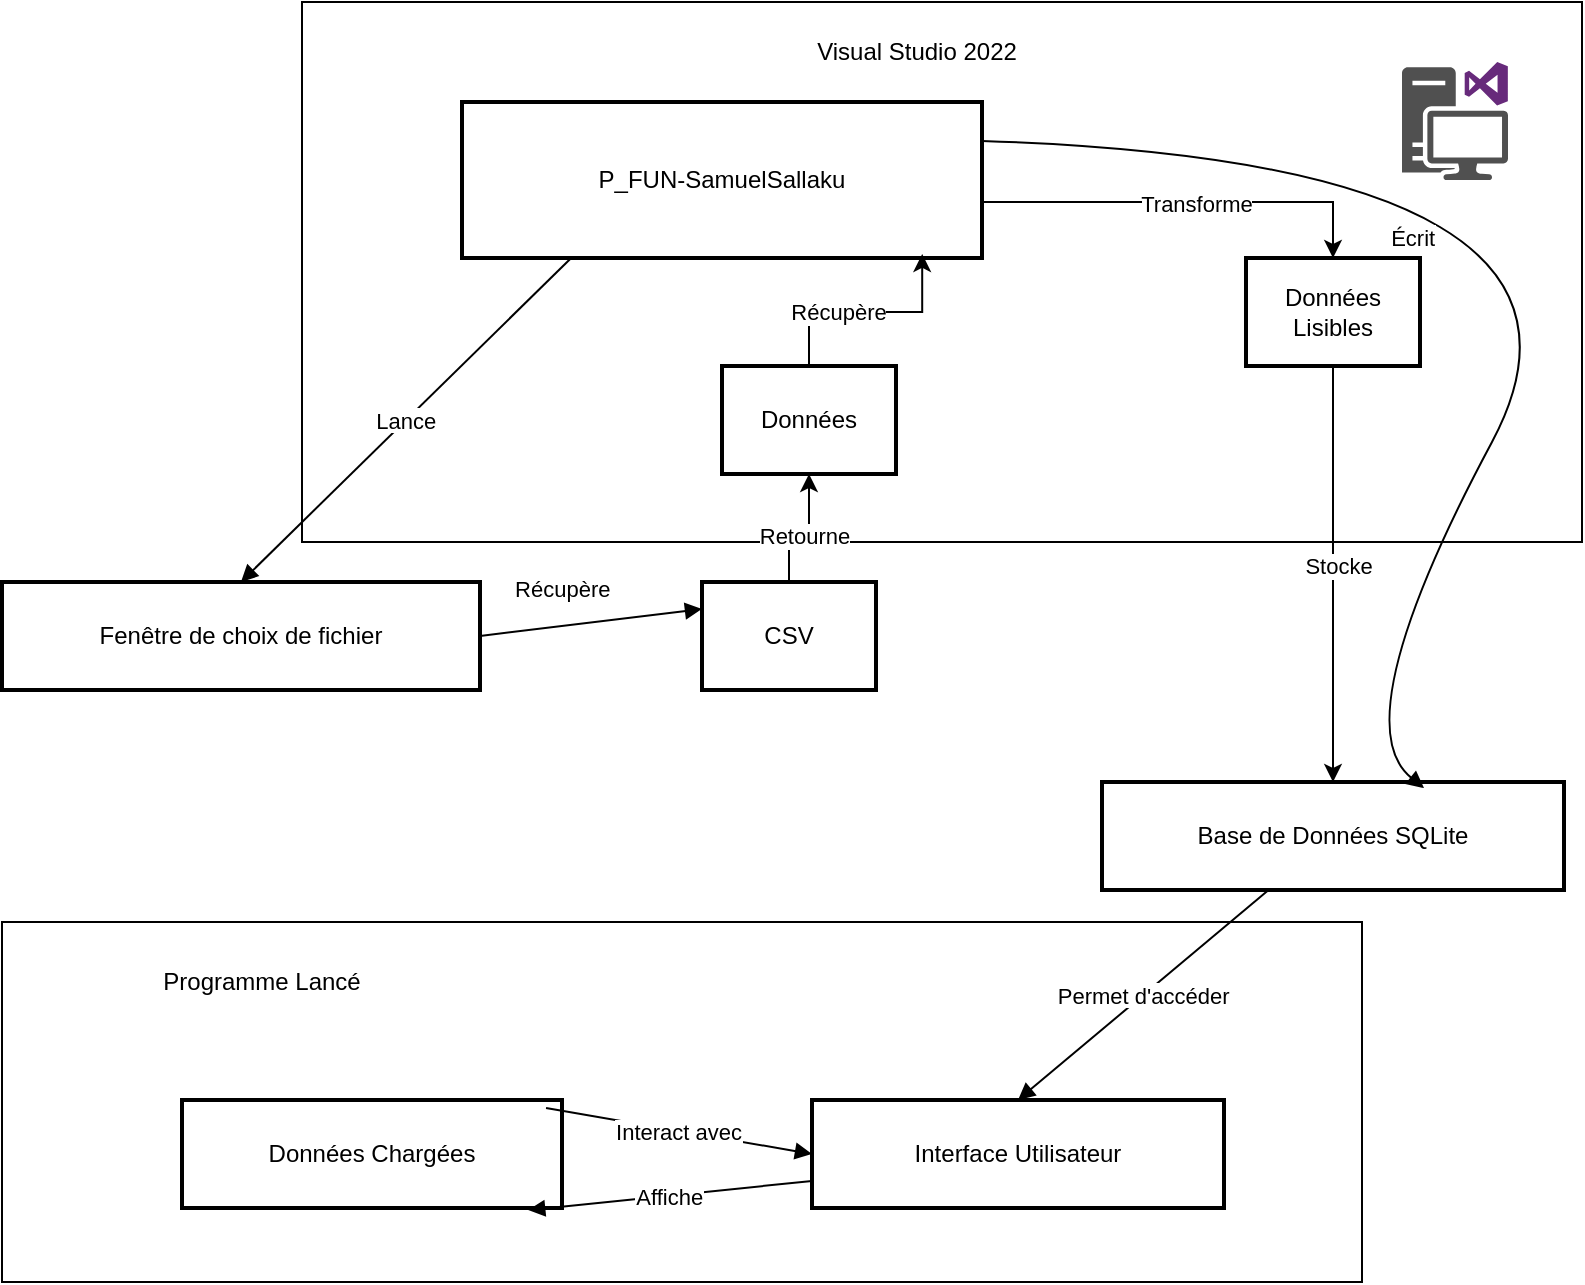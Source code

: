 <mxfile version="28.2.8">
  <diagram name="Page-1" id="F7NR3_ZFdPGj3Lq_H9ab">
    <mxGraphModel dx="1426" dy="751" grid="1" gridSize="10" guides="1" tooltips="1" connect="1" arrows="1" fold="1" page="1" pageScale="1" pageWidth="850" pageHeight="1100" math="0" shadow="0">
      <root>
        <mxCell id="0" />
        <mxCell id="1" parent="0" />
        <mxCell id="cnFwRMpYDFwHd6vWoiS3-35" value="" style="rounded=0;whiteSpace=wrap;html=1;fillColor=none;" vertex="1" parent="1">
          <mxGeometry x="50" y="480" width="680" height="180" as="geometry" />
        </mxCell>
        <mxCell id="cnFwRMpYDFwHd6vWoiS3-19" value="" style="rounded=0;whiteSpace=wrap;html=1;fillColor=none;" vertex="1" parent="1">
          <mxGeometry x="200" y="20" width="640" height="270" as="geometry" />
        </mxCell>
        <mxCell id="cnFwRMpYDFwHd6vWoiS3-30" style="edgeStyle=orthogonalEdgeStyle;rounded=0;orthogonalLoop=1;jettySize=auto;html=1;entryX=0.5;entryY=0;entryDx=0;entryDy=0;" edge="1" parent="1" source="2" target="cnFwRMpYDFwHd6vWoiS3-29">
          <mxGeometry relative="1" as="geometry">
            <Array as="points">
              <mxPoint x="716" y="120" />
            </Array>
          </mxGeometry>
        </mxCell>
        <mxCell id="cnFwRMpYDFwHd6vWoiS3-32" value="Transforme" style="edgeLabel;html=1;align=center;verticalAlign=middle;resizable=0;points=[];" vertex="1" connectable="0" parent="cnFwRMpYDFwHd6vWoiS3-30">
          <mxGeometry x="0.054" y="-1" relative="1" as="geometry">
            <mxPoint as="offset" />
          </mxGeometry>
        </mxCell>
        <mxCell id="2" value="P_FUN-SamuelSallaku" style="whiteSpace=wrap;strokeWidth=2;" parent="1" vertex="1">
          <mxGeometry x="280" y="70" width="260" height="78" as="geometry" />
        </mxCell>
        <mxCell id="3" value="Fenêtre de choix de fichier" style="whiteSpace=wrap;strokeWidth=2;" parent="1" vertex="1">
          <mxGeometry x="50" y="310" width="239" height="54" as="geometry" />
        </mxCell>
        <mxCell id="cnFwRMpYDFwHd6vWoiS3-26" style="edgeStyle=orthogonalEdgeStyle;rounded=0;orthogonalLoop=1;jettySize=auto;html=1;" edge="1" parent="1" source="4" target="cnFwRMpYDFwHd6vWoiS3-25">
          <mxGeometry relative="1" as="geometry" />
        </mxCell>
        <mxCell id="cnFwRMpYDFwHd6vWoiS3-27" value="Retourne" style="edgeLabel;html=1;align=center;verticalAlign=middle;resizable=0;points=[];" vertex="1" connectable="0" parent="cnFwRMpYDFwHd6vWoiS3-26">
          <mxGeometry x="0.024" y="-3" relative="1" as="geometry">
            <mxPoint x="1" y="1" as="offset" />
          </mxGeometry>
        </mxCell>
        <UserObject label="CSV" link="https://docs.microsoft.com/en-us/dotnet/api/system.io.file" tooltip="Documentation sur System.IO.File" id="4">
          <mxCell style="whiteSpace=wrap;strokeWidth=2;" parent="1" vertex="1">
            <mxGeometry x="400" y="310" width="87" height="54" as="geometry" />
          </mxCell>
        </UserObject>
        <mxCell id="6" value="Base de Données SQLite" style="whiteSpace=wrap;strokeWidth=2;" parent="1" vertex="1">
          <mxGeometry x="600" y="410" width="231" height="54" as="geometry" />
        </mxCell>
        <mxCell id="7" value="Interface Utilisateur" style="whiteSpace=wrap;strokeWidth=2;" parent="1" vertex="1">
          <mxGeometry x="455" y="569" width="206" height="54" as="geometry" />
        </mxCell>
        <mxCell id="8" value="Données Chargées" style="whiteSpace=wrap;strokeWidth=2;" parent="1" vertex="1">
          <mxGeometry x="140" y="569" width="190" height="54" as="geometry" />
        </mxCell>
        <mxCell id="10" value="Lance" style="curved=1;startArrow=none;endArrow=block;exitX=0.21;exitY=1;entryX=0.5;entryY=0;" parent="1" source="2" target="3" edge="1">
          <mxGeometry relative="1" as="geometry">
            <Array as="points" />
          </mxGeometry>
        </mxCell>
        <mxCell id="11" value="Récupère" style="curved=1;startArrow=none;endArrow=block;exitX=1;exitY=0.5;entryX=0;entryY=0.25;entryDx=0;entryDy=0;exitDx=0;exitDy=0;" parent="1" source="3" target="4" edge="1">
          <mxGeometry x="-0.229" y="19" relative="1" as="geometry">
            <Array as="points" />
            <mxPoint x="399.58" y="316" as="targetPoint" />
            <mxPoint x="1" as="offset" />
          </mxGeometry>
        </mxCell>
        <mxCell id="14" value="Permet d&#39;accéder" style="curved=1;startArrow=none;endArrow=block;entryX=0.5;entryY=0;" parent="1" source="6" target="7" edge="1">
          <mxGeometry relative="1" as="geometry">
            <Array as="points" />
            <mxPoint x="745.5" y="510" as="sourcePoint" />
          </mxGeometry>
        </mxCell>
        <mxCell id="15" value="Affiche" style="curved=1;startArrow=none;endArrow=block;exitX=0;exitY=0.75;entryX=0.911;entryY=1.019;exitDx=0;exitDy=0;entryDx=0;entryDy=0;entryPerimeter=0;" parent="1" source="7" target="8" edge="1">
          <mxGeometry relative="1" as="geometry">
            <Array as="points" />
          </mxGeometry>
        </mxCell>
        <mxCell id="18" value="Écrit" style="curved=1;startArrow=none;endArrow=block;entryX=0.697;entryY=0.056;entryDx=0;entryDy=0;entryPerimeter=0;exitX=1;exitY=0.25;exitDx=0;exitDy=0;" parent="1" source="2" target="6" edge="1">
          <mxGeometry x="-0.383" y="-41" relative="1" as="geometry">
            <Array as="points">
              <mxPoint x="870" y="100" />
              <mxPoint x="720" y="380" />
            </Array>
            <mxPoint x="677.26" y="243" as="sourcePoint" />
            <mxPoint x="1" as="offset" />
          </mxGeometry>
        </mxCell>
        <mxCell id="19" value="Interact avec" style="curved=1;startArrow=none;endArrow=block;exitX=0.958;exitY=0.074;entryX=0;entryY=0.5;entryDx=0;entryDy=0;exitDx=0;exitDy=0;exitPerimeter=0;" parent="1" source="8" target="7" edge="1">
          <mxGeometry relative="1" as="geometry">
            <Array as="points" />
          </mxGeometry>
        </mxCell>
        <mxCell id="cnFwRMpYDFwHd6vWoiS3-20" value="Visual Studio 2022" style="text;html=1;whiteSpace=wrap;strokeColor=none;fillColor=none;align=center;verticalAlign=middle;rounded=0;" vertex="1" parent="1">
          <mxGeometry x="425" y="30" width="165" height="30" as="geometry" />
        </mxCell>
        <mxCell id="cnFwRMpYDFwHd6vWoiS3-21" value="" style="sketch=0;pointerEvents=1;shadow=0;dashed=0;html=1;strokeColor=none;fillColor=#505050;labelPosition=center;verticalLabelPosition=bottom;verticalAlign=top;outlineConnect=0;align=center;shape=mxgraph.office.devices.workstation_visual_studio;" vertex="1" parent="1">
          <mxGeometry x="750" y="50" width="53" height="59" as="geometry" />
        </mxCell>
        <UserObject label="Données" link="https://docs.microsoft.com/en-us/dotnet/api/system.io.file" tooltip="Documentation sur System.IO.File" id="cnFwRMpYDFwHd6vWoiS3-25">
          <mxCell style="whiteSpace=wrap;strokeWidth=2;" vertex="1" parent="1">
            <mxGeometry x="410" y="202" width="87" height="54" as="geometry" />
          </mxCell>
        </UserObject>
        <mxCell id="cnFwRMpYDFwHd6vWoiS3-28" style="edgeStyle=orthogonalEdgeStyle;rounded=0;orthogonalLoop=1;jettySize=auto;html=1;entryX=0.885;entryY=0.974;entryDx=0;entryDy=0;entryPerimeter=0;" edge="1" parent="1" source="cnFwRMpYDFwHd6vWoiS3-25" target="2">
          <mxGeometry relative="1" as="geometry" />
        </mxCell>
        <mxCell id="cnFwRMpYDFwHd6vWoiS3-31" value="Récupère" style="edgeLabel;html=1;align=center;verticalAlign=middle;resizable=0;points=[];" vertex="1" connectable="0" parent="cnFwRMpYDFwHd6vWoiS3-28">
          <mxGeometry x="-0.267" relative="1" as="geometry">
            <mxPoint as="offset" />
          </mxGeometry>
        </mxCell>
        <mxCell id="cnFwRMpYDFwHd6vWoiS3-33" style="edgeStyle=orthogonalEdgeStyle;rounded=0;orthogonalLoop=1;jettySize=auto;html=1;entryX=0.5;entryY=0;entryDx=0;entryDy=0;" edge="1" parent="1" source="cnFwRMpYDFwHd6vWoiS3-29" target="6">
          <mxGeometry relative="1" as="geometry" />
        </mxCell>
        <mxCell id="cnFwRMpYDFwHd6vWoiS3-34" value="Stocke" style="edgeLabel;html=1;align=center;verticalAlign=middle;resizable=0;points=[];" vertex="1" connectable="0" parent="cnFwRMpYDFwHd6vWoiS3-33">
          <mxGeometry x="-0.038" y="2" relative="1" as="geometry">
            <mxPoint as="offset" />
          </mxGeometry>
        </mxCell>
        <UserObject label="Données Lisibles" link="https://docs.microsoft.com/en-us/dotnet/api/system.io.file" tooltip="Documentation sur System.IO.File" id="cnFwRMpYDFwHd6vWoiS3-29">
          <mxCell style="whiteSpace=wrap;strokeWidth=2;" vertex="1" parent="1">
            <mxGeometry x="672" y="148" width="87" height="54" as="geometry" />
          </mxCell>
        </UserObject>
        <mxCell id="cnFwRMpYDFwHd6vWoiS3-36" value="Programme Lancé" style="text;html=1;whiteSpace=wrap;strokeColor=none;fillColor=none;align=center;verticalAlign=middle;rounded=0;" vertex="1" parent="1">
          <mxGeometry x="110" y="490" width="140" height="40" as="geometry" />
        </mxCell>
      </root>
    </mxGraphModel>
  </diagram>
</mxfile>
